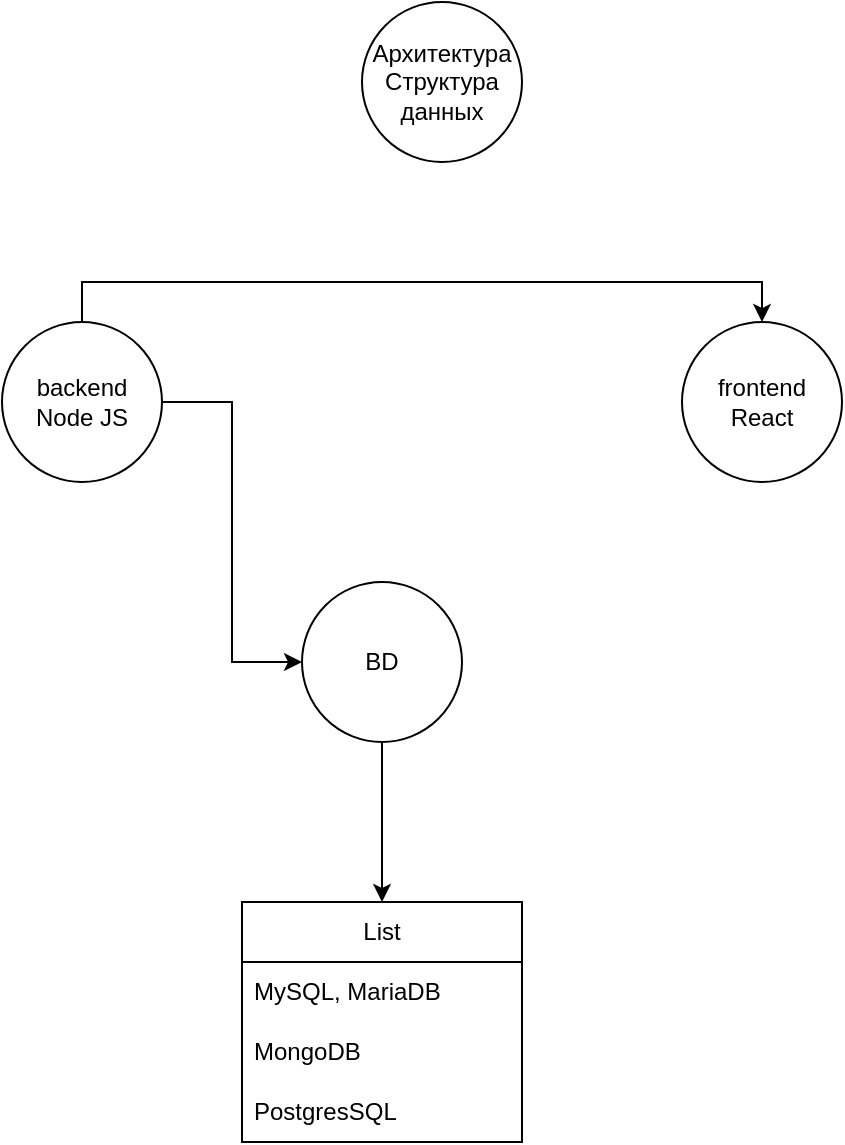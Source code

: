 <mxfile version="28.2.4">
  <diagram name="Страница — 1" id="V7LabpcTlqRZXWTtdpmV">
    <mxGraphModel dx="788" dy="587" grid="1" gridSize="10" guides="1" tooltips="1" connect="1" arrows="1" fold="1" page="1" pageScale="1" pageWidth="827" pageHeight="1169" math="0" shadow="0">
      <root>
        <mxCell id="0" />
        <mxCell id="1" parent="0" />
        <mxCell id="HAyXjf2SxiPvosrrXYbv-1" style="edgeStyle=orthogonalEdgeStyle;rounded=0;orthogonalLoop=1;jettySize=auto;html=1;exitX=1;exitY=0.5;exitDx=0;exitDy=0;entryX=0;entryY=0.5;entryDx=0;entryDy=0;" edge="1" parent="1" source="HAyXjf2SxiPvosrrXYbv-3" target="HAyXjf2SxiPvosrrXYbv-5">
          <mxGeometry relative="1" as="geometry" />
        </mxCell>
        <mxCell id="HAyXjf2SxiPvosrrXYbv-2" style="edgeStyle=orthogonalEdgeStyle;rounded=0;orthogonalLoop=1;jettySize=auto;html=1;exitX=0.5;exitY=0;exitDx=0;exitDy=0;entryX=0.5;entryY=0;entryDx=0;entryDy=0;" edge="1" parent="1" source="HAyXjf2SxiPvosrrXYbv-3" target="HAyXjf2SxiPvosrrXYbv-4">
          <mxGeometry relative="1" as="geometry" />
        </mxCell>
        <mxCell id="HAyXjf2SxiPvosrrXYbv-3" value="backend&lt;br&gt;Node JS" style="ellipse;whiteSpace=wrap;html=1;aspect=fixed;" vertex="1" parent="1">
          <mxGeometry x="220" y="160" width="80" height="80" as="geometry" />
        </mxCell>
        <mxCell id="HAyXjf2SxiPvosrrXYbv-4" value="frontend&lt;br&gt;React" style="ellipse;whiteSpace=wrap;html=1;aspect=fixed;" vertex="1" parent="1">
          <mxGeometry x="560" y="160" width="80" height="80" as="geometry" />
        </mxCell>
        <mxCell id="HAyXjf2SxiPvosrrXYbv-5" value="BD" style="ellipse;whiteSpace=wrap;html=1;aspect=fixed;" vertex="1" parent="1">
          <mxGeometry x="370" y="290" width="80" height="80" as="geometry" />
        </mxCell>
        <mxCell id="HAyXjf2SxiPvosrrXYbv-6" value="List" style="swimlane;fontStyle=0;childLayout=stackLayout;horizontal=1;startSize=30;horizontalStack=0;resizeParent=1;resizeParentMax=0;resizeLast=0;collapsible=1;marginBottom=0;whiteSpace=wrap;html=1;" vertex="1" parent="1">
          <mxGeometry x="340" y="450" width="140" height="120" as="geometry" />
        </mxCell>
        <mxCell id="HAyXjf2SxiPvosrrXYbv-7" value="MySQL, MariaDB" style="text;strokeColor=none;fillColor=none;align=left;verticalAlign=middle;spacingLeft=4;spacingRight=4;overflow=hidden;points=[[0,0.5],[1,0.5]];portConstraint=eastwest;rotatable=0;whiteSpace=wrap;html=1;" vertex="1" parent="HAyXjf2SxiPvosrrXYbv-6">
          <mxGeometry y="30" width="140" height="30" as="geometry" />
        </mxCell>
        <mxCell id="HAyXjf2SxiPvosrrXYbv-8" value="MongoDB" style="text;strokeColor=none;fillColor=none;align=left;verticalAlign=middle;spacingLeft=4;spacingRight=4;overflow=hidden;points=[[0,0.5],[1,0.5]];portConstraint=eastwest;rotatable=0;whiteSpace=wrap;html=1;" vertex="1" parent="HAyXjf2SxiPvosrrXYbv-6">
          <mxGeometry y="60" width="140" height="30" as="geometry" />
        </mxCell>
        <mxCell id="HAyXjf2SxiPvosrrXYbv-9" value="PostgresSQL" style="text;strokeColor=none;fillColor=none;align=left;verticalAlign=middle;spacingLeft=4;spacingRight=4;overflow=hidden;points=[[0,0.5],[1,0.5]];portConstraint=eastwest;rotatable=0;whiteSpace=wrap;html=1;" vertex="1" parent="HAyXjf2SxiPvosrrXYbv-6">
          <mxGeometry y="90" width="140" height="30" as="geometry" />
        </mxCell>
        <mxCell id="HAyXjf2SxiPvosrrXYbv-10" style="edgeStyle=orthogonalEdgeStyle;rounded=0;orthogonalLoop=1;jettySize=auto;html=1;exitX=0.5;exitY=1;exitDx=0;exitDy=0;entryX=0.5;entryY=0;entryDx=0;entryDy=0;" edge="1" parent="1" source="HAyXjf2SxiPvosrrXYbv-5" target="HAyXjf2SxiPvosrrXYbv-6">
          <mxGeometry relative="1" as="geometry">
            <mxPoint x="440" y="400" as="targetPoint" />
          </mxGeometry>
        </mxCell>
        <mxCell id="HAyXjf2SxiPvosrrXYbv-11" value="Архитектура&lt;br&gt;Структура данных" style="ellipse;whiteSpace=wrap;html=1;aspect=fixed;" vertex="1" parent="1">
          <mxGeometry x="400" width="80" height="80" as="geometry" />
        </mxCell>
      </root>
    </mxGraphModel>
  </diagram>
</mxfile>
